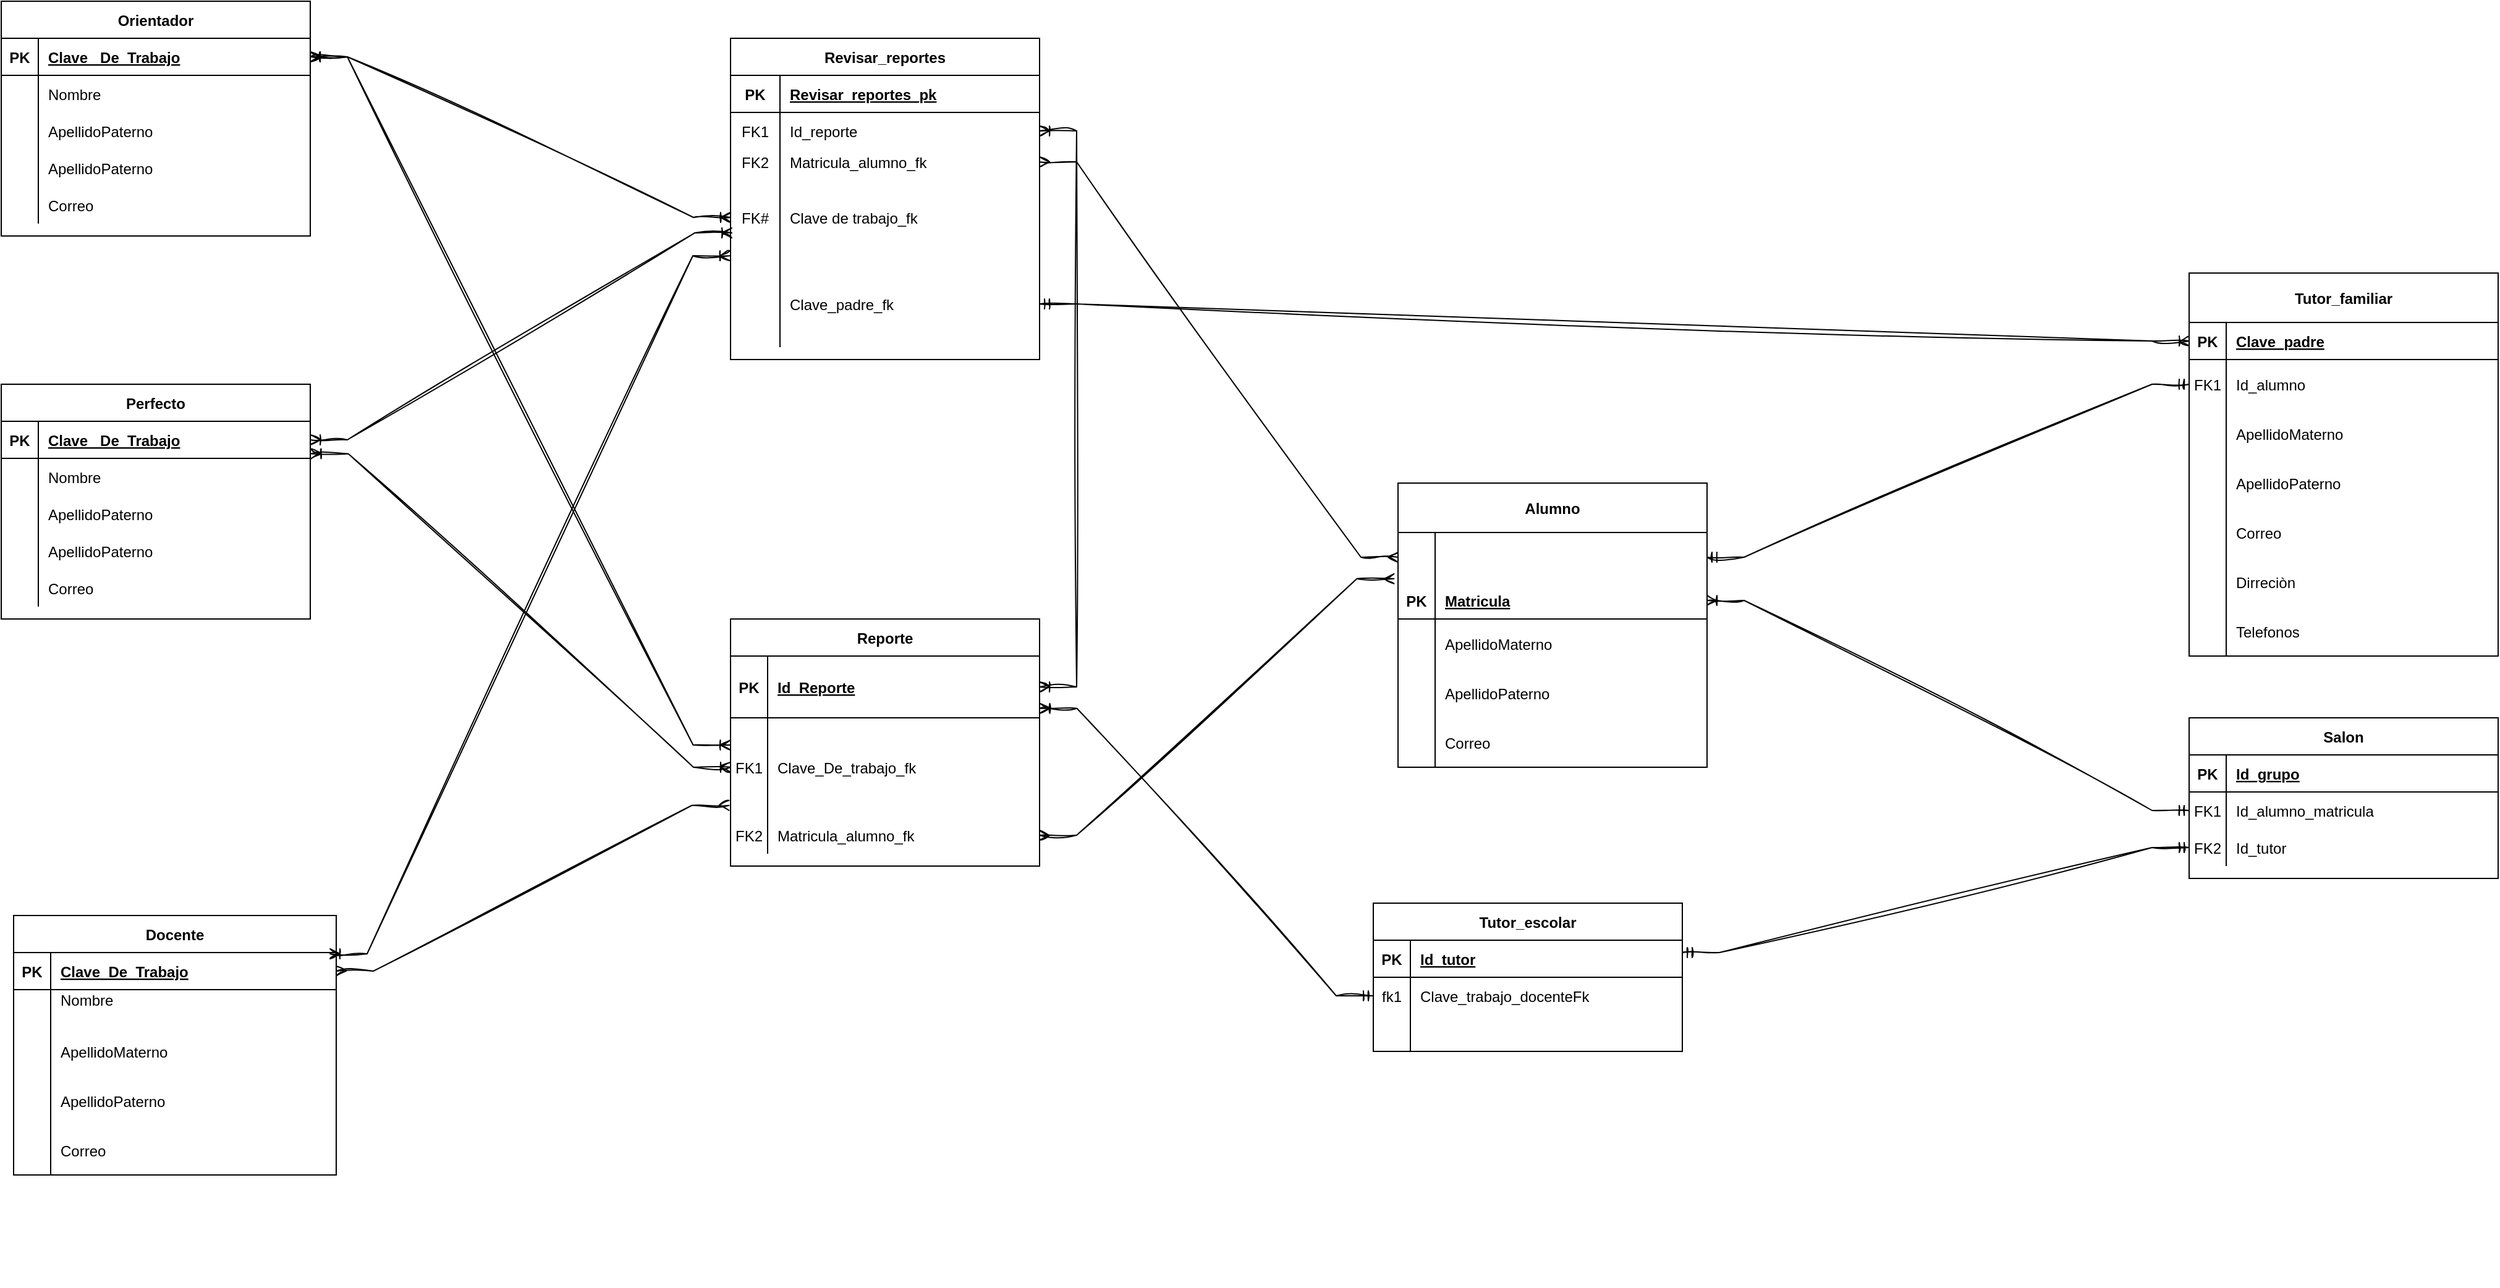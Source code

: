 <mxfile version="21.2.1" type="device">
  <diagram id="R2lEEEUBdFMjLlhIrx00" name="Page-1">
    <mxGraphModel dx="2316" dy="2336" grid="1" gridSize="10" guides="1" tooltips="1" connect="1" arrows="1" fold="1" page="1" pageScale="1" pageWidth="850" pageHeight="1100" math="0" shadow="0" extFonts="Permanent Marker^https://fonts.googleapis.com/css?family=Permanent+Marker">
      <root>
        <mxCell id="0" />
        <mxCell id="1" parent="0" />
        <mxCell id="C-vyLk0tnHw3VtMMgP7b-2" value="Salon" style="shape=table;startSize=30;container=1;collapsible=1;childLayout=tableLayout;fixedRows=1;rowLines=0;fontStyle=1;align=center;resizeLast=1;" parent="1" vertex="1">
          <mxGeometry x="1800" y="380" width="250" height="130" as="geometry">
            <mxRectangle x="120" y="260" width="80" height="30" as="alternateBounds" />
          </mxGeometry>
        </mxCell>
        <mxCell id="C-vyLk0tnHw3VtMMgP7b-3" value="" style="shape=partialRectangle;collapsible=0;dropTarget=0;pointerEvents=0;fillColor=none;points=[[0,0.5],[1,0.5]];portConstraint=eastwest;top=0;left=0;right=0;bottom=1;" parent="C-vyLk0tnHw3VtMMgP7b-2" vertex="1">
          <mxGeometry y="30" width="250" height="30" as="geometry" />
        </mxCell>
        <mxCell id="C-vyLk0tnHw3VtMMgP7b-4" value="PK" style="shape=partialRectangle;overflow=hidden;connectable=0;fillColor=none;top=0;left=0;bottom=0;right=0;fontStyle=1;" parent="C-vyLk0tnHw3VtMMgP7b-3" vertex="1">
          <mxGeometry width="30" height="30" as="geometry">
            <mxRectangle width="30" height="30" as="alternateBounds" />
          </mxGeometry>
        </mxCell>
        <mxCell id="C-vyLk0tnHw3VtMMgP7b-5" value="Id_grupo" style="shape=partialRectangle;overflow=hidden;connectable=0;fillColor=none;top=0;left=0;bottom=0;right=0;align=left;spacingLeft=6;fontStyle=5;" parent="C-vyLk0tnHw3VtMMgP7b-3" vertex="1">
          <mxGeometry x="30" width="220" height="30" as="geometry">
            <mxRectangle width="220" height="30" as="alternateBounds" />
          </mxGeometry>
        </mxCell>
        <mxCell id="C-vyLk0tnHw3VtMMgP7b-6" value="" style="shape=partialRectangle;collapsible=0;dropTarget=0;pointerEvents=0;fillColor=none;points=[[0,0.5],[1,0.5]];portConstraint=eastwest;top=0;left=0;right=0;bottom=0;" parent="C-vyLk0tnHw3VtMMgP7b-2" vertex="1">
          <mxGeometry y="60" width="250" height="30" as="geometry" />
        </mxCell>
        <mxCell id="C-vyLk0tnHw3VtMMgP7b-7" value="FK1" style="shape=partialRectangle;overflow=hidden;connectable=0;fillColor=none;top=0;left=0;bottom=0;right=0;" parent="C-vyLk0tnHw3VtMMgP7b-6" vertex="1">
          <mxGeometry width="30" height="30" as="geometry">
            <mxRectangle width="30" height="30" as="alternateBounds" />
          </mxGeometry>
        </mxCell>
        <mxCell id="C-vyLk0tnHw3VtMMgP7b-8" value="Id_alumno_matricula" style="shape=partialRectangle;overflow=hidden;connectable=0;fillColor=none;top=0;left=0;bottom=0;right=0;align=left;spacingLeft=6;" parent="C-vyLk0tnHw3VtMMgP7b-6" vertex="1">
          <mxGeometry x="30" width="220" height="30" as="geometry">
            <mxRectangle width="220" height="30" as="alternateBounds" />
          </mxGeometry>
        </mxCell>
        <mxCell id="C-vyLk0tnHw3VtMMgP7b-9" value="" style="shape=partialRectangle;collapsible=0;dropTarget=0;pointerEvents=0;fillColor=none;points=[[0,0.5],[1,0.5]];portConstraint=eastwest;top=0;left=0;right=0;bottom=0;" parent="C-vyLk0tnHw3VtMMgP7b-2" vertex="1">
          <mxGeometry y="90" width="250" height="30" as="geometry" />
        </mxCell>
        <mxCell id="C-vyLk0tnHw3VtMMgP7b-10" value="FK2" style="shape=partialRectangle;overflow=hidden;connectable=0;fillColor=none;top=0;left=0;bottom=0;right=0;" parent="C-vyLk0tnHw3VtMMgP7b-9" vertex="1">
          <mxGeometry width="30" height="30" as="geometry">
            <mxRectangle width="30" height="30" as="alternateBounds" />
          </mxGeometry>
        </mxCell>
        <mxCell id="C-vyLk0tnHw3VtMMgP7b-11" value="Id_tutor" style="shape=partialRectangle;overflow=hidden;connectable=0;fillColor=none;top=0;left=0;bottom=0;right=0;align=left;spacingLeft=6;" parent="C-vyLk0tnHw3VtMMgP7b-9" vertex="1">
          <mxGeometry x="30" width="220" height="30" as="geometry">
            <mxRectangle width="220" height="30" as="alternateBounds" />
          </mxGeometry>
        </mxCell>
        <mxCell id="C-vyLk0tnHw3VtMMgP7b-13" value="Alumno" style="shape=table;startSize=40;container=1;collapsible=1;childLayout=tableLayout;fixedRows=1;rowLines=0;fontStyle=1;align=center;resizeLast=1;" parent="1" vertex="1">
          <mxGeometry x="1160" y="190" width="250" height="230" as="geometry">
            <mxRectangle x="470" y="310" width="80" height="40" as="alternateBounds" />
          </mxGeometry>
        </mxCell>
        <mxCell id="C-vyLk0tnHw3VtMMgP7b-17" value="" style="shape=partialRectangle;collapsible=0;dropTarget=0;pointerEvents=0;fillColor=none;points=[[0,0.5],[1,0.5]];portConstraint=eastwest;top=0;left=0;right=0;bottom=0;" parent="C-vyLk0tnHw3VtMMgP7b-13" vertex="1">
          <mxGeometry y="40" width="250" height="40" as="geometry" />
        </mxCell>
        <mxCell id="C-vyLk0tnHw3VtMMgP7b-18" value="" style="shape=partialRectangle;overflow=hidden;connectable=0;fillColor=none;top=0;left=0;bottom=0;right=0;" parent="C-vyLk0tnHw3VtMMgP7b-17" vertex="1">
          <mxGeometry width="30" height="40" as="geometry">
            <mxRectangle width="30" height="40" as="alternateBounds" />
          </mxGeometry>
        </mxCell>
        <mxCell id="C-vyLk0tnHw3VtMMgP7b-19" value="" style="shape=partialRectangle;overflow=hidden;connectable=0;fillColor=none;top=0;left=0;bottom=0;right=0;align=left;spacingLeft=6;" parent="C-vyLk0tnHw3VtMMgP7b-17" vertex="1">
          <mxGeometry x="30" width="220" height="40" as="geometry">
            <mxRectangle width="220" height="40" as="alternateBounds" />
          </mxGeometry>
        </mxCell>
        <mxCell id="C-vyLk0tnHw3VtMMgP7b-14" value="" style="shape=partialRectangle;collapsible=0;dropTarget=0;pointerEvents=0;fillColor=none;points=[[0,0.5],[1,0.5]];portConstraint=eastwest;top=0;left=0;right=0;bottom=1;" parent="C-vyLk0tnHw3VtMMgP7b-13" vertex="1">
          <mxGeometry y="80" width="250" height="30" as="geometry" />
        </mxCell>
        <mxCell id="C-vyLk0tnHw3VtMMgP7b-15" value="PK" style="shape=partialRectangle;overflow=hidden;connectable=0;fillColor=none;top=0;left=0;bottom=0;right=0;fontStyle=1;" parent="C-vyLk0tnHw3VtMMgP7b-14" vertex="1">
          <mxGeometry width="30" height="30" as="geometry">
            <mxRectangle width="30" height="30" as="alternateBounds" />
          </mxGeometry>
        </mxCell>
        <mxCell id="C-vyLk0tnHw3VtMMgP7b-16" value="Matricula" style="shape=partialRectangle;overflow=hidden;connectable=0;fillColor=none;top=0;left=0;bottom=0;right=0;align=left;spacingLeft=6;fontStyle=5;" parent="C-vyLk0tnHw3VtMMgP7b-14" vertex="1">
          <mxGeometry x="30" width="220" height="30" as="geometry">
            <mxRectangle width="220" height="30" as="alternateBounds" />
          </mxGeometry>
        </mxCell>
        <mxCell id="C-vyLk0tnHw3VtMMgP7b-20" value="" style="shape=partialRectangle;collapsible=0;dropTarget=0;pointerEvents=0;fillColor=none;points=[[0,0.5],[1,0.5]];portConstraint=eastwest;top=0;left=0;right=0;bottom=0;" parent="C-vyLk0tnHw3VtMMgP7b-13" vertex="1">
          <mxGeometry y="110" width="250" height="40" as="geometry" />
        </mxCell>
        <mxCell id="C-vyLk0tnHw3VtMMgP7b-21" value="" style="shape=partialRectangle;overflow=hidden;connectable=0;fillColor=none;top=0;left=0;bottom=0;right=0;" parent="C-vyLk0tnHw3VtMMgP7b-20" vertex="1">
          <mxGeometry width="30" height="40" as="geometry">
            <mxRectangle width="30" height="40" as="alternateBounds" />
          </mxGeometry>
        </mxCell>
        <mxCell id="C-vyLk0tnHw3VtMMgP7b-22" value="ApellidoMaterno" style="shape=partialRectangle;overflow=hidden;connectable=0;fillColor=none;top=0;left=0;bottom=0;right=0;align=left;spacingLeft=6;" parent="C-vyLk0tnHw3VtMMgP7b-20" vertex="1">
          <mxGeometry x="30" width="220" height="40" as="geometry">
            <mxRectangle width="220" height="40" as="alternateBounds" />
          </mxGeometry>
        </mxCell>
        <mxCell id="L-oAQe7xyqG8Bv6lM7Hc-53" style="shape=partialRectangle;collapsible=0;dropTarget=0;pointerEvents=0;fillColor=none;points=[[0,0.5],[1,0.5]];portConstraint=eastwest;top=0;left=0;right=0;bottom=0;" parent="C-vyLk0tnHw3VtMMgP7b-13" vertex="1">
          <mxGeometry y="150" width="250" height="40" as="geometry" />
        </mxCell>
        <mxCell id="L-oAQe7xyqG8Bv6lM7Hc-54" style="shape=partialRectangle;overflow=hidden;connectable=0;fillColor=none;top=0;left=0;bottom=0;right=0;" parent="L-oAQe7xyqG8Bv6lM7Hc-53" vertex="1">
          <mxGeometry width="30" height="40" as="geometry">
            <mxRectangle width="30" height="40" as="alternateBounds" />
          </mxGeometry>
        </mxCell>
        <mxCell id="L-oAQe7xyqG8Bv6lM7Hc-55" value="ApellidoPaterno" style="shape=partialRectangle;overflow=hidden;connectable=0;fillColor=none;top=0;left=0;bottom=0;right=0;align=left;spacingLeft=6;" parent="L-oAQe7xyqG8Bv6lM7Hc-53" vertex="1">
          <mxGeometry x="30" width="220" height="40" as="geometry">
            <mxRectangle width="220" height="40" as="alternateBounds" />
          </mxGeometry>
        </mxCell>
        <mxCell id="L-oAQe7xyqG8Bv6lM7Hc-56" style="shape=partialRectangle;collapsible=0;dropTarget=0;pointerEvents=0;fillColor=none;points=[[0,0.5],[1,0.5]];portConstraint=eastwest;top=0;left=0;right=0;bottom=0;" parent="C-vyLk0tnHw3VtMMgP7b-13" vertex="1">
          <mxGeometry y="190" width="250" height="40" as="geometry" />
        </mxCell>
        <mxCell id="L-oAQe7xyqG8Bv6lM7Hc-57" style="shape=partialRectangle;overflow=hidden;connectable=0;fillColor=none;top=0;left=0;bottom=0;right=0;" parent="L-oAQe7xyqG8Bv6lM7Hc-56" vertex="1">
          <mxGeometry width="30" height="40" as="geometry">
            <mxRectangle width="30" height="40" as="alternateBounds" />
          </mxGeometry>
        </mxCell>
        <mxCell id="L-oAQe7xyqG8Bv6lM7Hc-58" value="Correo" style="shape=partialRectangle;overflow=hidden;connectable=0;fillColor=none;top=0;left=0;bottom=0;right=0;align=left;spacingLeft=6;" parent="L-oAQe7xyqG8Bv6lM7Hc-56" vertex="1">
          <mxGeometry x="30" width="220" height="40" as="geometry">
            <mxRectangle width="220" height="40" as="alternateBounds" />
          </mxGeometry>
        </mxCell>
        <mxCell id="C-vyLk0tnHw3VtMMgP7b-23" value="Orientador" style="shape=table;startSize=30;container=1;collapsible=1;childLayout=tableLayout;fixedRows=1;rowLines=0;fontStyle=1;align=center;resizeLast=1;" parent="1" vertex="1">
          <mxGeometry x="30" y="-200" width="250" height="190" as="geometry" />
        </mxCell>
        <mxCell id="C-vyLk0tnHw3VtMMgP7b-24" value="" style="shape=partialRectangle;collapsible=0;dropTarget=0;pointerEvents=0;fillColor=none;points=[[0,0.5],[1,0.5]];portConstraint=eastwest;top=0;left=0;right=0;bottom=1;" parent="C-vyLk0tnHw3VtMMgP7b-23" vertex="1">
          <mxGeometry y="30" width="250" height="30" as="geometry" />
        </mxCell>
        <mxCell id="C-vyLk0tnHw3VtMMgP7b-25" value="PK" style="shape=partialRectangle;overflow=hidden;connectable=0;fillColor=none;top=0;left=0;bottom=0;right=0;fontStyle=1;" parent="C-vyLk0tnHw3VtMMgP7b-24" vertex="1">
          <mxGeometry width="30" height="30" as="geometry">
            <mxRectangle width="30" height="30" as="alternateBounds" />
          </mxGeometry>
        </mxCell>
        <mxCell id="C-vyLk0tnHw3VtMMgP7b-26" value="Clave _De_Trabajo" style="shape=partialRectangle;overflow=hidden;connectable=0;fillColor=none;top=0;left=0;bottom=0;right=0;align=left;spacingLeft=6;fontStyle=5;" parent="C-vyLk0tnHw3VtMMgP7b-24" vertex="1">
          <mxGeometry x="30" width="220" height="30" as="geometry">
            <mxRectangle width="220" height="30" as="alternateBounds" />
          </mxGeometry>
        </mxCell>
        <mxCell id="C-vyLk0tnHw3VtMMgP7b-27" value="" style="shape=partialRectangle;collapsible=0;dropTarget=0;pointerEvents=0;fillColor=none;points=[[0,0.5],[1,0.5]];portConstraint=eastwest;top=0;left=0;right=0;bottom=0;" parent="C-vyLk0tnHw3VtMMgP7b-23" vertex="1">
          <mxGeometry y="60" width="250" height="30" as="geometry" />
        </mxCell>
        <mxCell id="C-vyLk0tnHw3VtMMgP7b-28" value="" style="shape=partialRectangle;overflow=hidden;connectable=0;fillColor=none;top=0;left=0;bottom=0;right=0;" parent="C-vyLk0tnHw3VtMMgP7b-27" vertex="1">
          <mxGeometry width="30" height="30" as="geometry">
            <mxRectangle width="30" height="30" as="alternateBounds" />
          </mxGeometry>
        </mxCell>
        <mxCell id="C-vyLk0tnHw3VtMMgP7b-29" value="Nombre" style="shape=partialRectangle;overflow=hidden;connectable=0;fillColor=none;top=0;left=0;bottom=0;right=0;align=left;spacingLeft=6;" parent="C-vyLk0tnHw3VtMMgP7b-27" vertex="1">
          <mxGeometry x="30" width="220" height="30" as="geometry">
            <mxRectangle width="220" height="30" as="alternateBounds" />
          </mxGeometry>
        </mxCell>
        <mxCell id="L-oAQe7xyqG8Bv6lM7Hc-62" style="shape=partialRectangle;collapsible=0;dropTarget=0;pointerEvents=0;fillColor=none;points=[[0,0.5],[1,0.5]];portConstraint=eastwest;top=0;left=0;right=0;bottom=0;" parent="C-vyLk0tnHw3VtMMgP7b-23" vertex="1">
          <mxGeometry y="90" width="250" height="30" as="geometry" />
        </mxCell>
        <mxCell id="L-oAQe7xyqG8Bv6lM7Hc-63" style="shape=partialRectangle;overflow=hidden;connectable=0;fillColor=none;top=0;left=0;bottom=0;right=0;" parent="L-oAQe7xyqG8Bv6lM7Hc-62" vertex="1">
          <mxGeometry width="30" height="30" as="geometry">
            <mxRectangle width="30" height="30" as="alternateBounds" />
          </mxGeometry>
        </mxCell>
        <mxCell id="L-oAQe7xyqG8Bv6lM7Hc-64" value="ApellidoPaterno" style="shape=partialRectangle;overflow=hidden;connectable=0;fillColor=none;top=0;left=0;bottom=0;right=0;align=left;spacingLeft=6;" parent="L-oAQe7xyqG8Bv6lM7Hc-62" vertex="1">
          <mxGeometry x="30" width="220" height="30" as="geometry">
            <mxRectangle width="220" height="30" as="alternateBounds" />
          </mxGeometry>
        </mxCell>
        <mxCell id="L-oAQe7xyqG8Bv6lM7Hc-59" style="shape=partialRectangle;collapsible=0;dropTarget=0;pointerEvents=0;fillColor=none;points=[[0,0.5],[1,0.5]];portConstraint=eastwest;top=0;left=0;right=0;bottom=0;" parent="C-vyLk0tnHw3VtMMgP7b-23" vertex="1">
          <mxGeometry y="120" width="250" height="30" as="geometry" />
        </mxCell>
        <mxCell id="L-oAQe7xyqG8Bv6lM7Hc-60" style="shape=partialRectangle;overflow=hidden;connectable=0;fillColor=none;top=0;left=0;bottom=0;right=0;" parent="L-oAQe7xyqG8Bv6lM7Hc-59" vertex="1">
          <mxGeometry width="30" height="30" as="geometry">
            <mxRectangle width="30" height="30" as="alternateBounds" />
          </mxGeometry>
        </mxCell>
        <mxCell id="L-oAQe7xyqG8Bv6lM7Hc-61" value="ApellidoPaterno" style="shape=partialRectangle;overflow=hidden;connectable=0;fillColor=none;top=0;left=0;bottom=0;right=0;align=left;spacingLeft=6;" parent="L-oAQe7xyqG8Bv6lM7Hc-59" vertex="1">
          <mxGeometry x="30" width="220" height="30" as="geometry">
            <mxRectangle width="220" height="30" as="alternateBounds" />
          </mxGeometry>
        </mxCell>
        <mxCell id="L-oAQe7xyqG8Bv6lM7Hc-65" style="shape=partialRectangle;collapsible=0;dropTarget=0;pointerEvents=0;fillColor=none;points=[[0,0.5],[1,0.5]];portConstraint=eastwest;top=0;left=0;right=0;bottom=0;" parent="C-vyLk0tnHw3VtMMgP7b-23" vertex="1">
          <mxGeometry y="150" width="250" height="30" as="geometry" />
        </mxCell>
        <mxCell id="L-oAQe7xyqG8Bv6lM7Hc-66" style="shape=partialRectangle;overflow=hidden;connectable=0;fillColor=none;top=0;left=0;bottom=0;right=0;" parent="L-oAQe7xyqG8Bv6lM7Hc-65" vertex="1">
          <mxGeometry width="30" height="30" as="geometry">
            <mxRectangle width="30" height="30" as="alternateBounds" />
          </mxGeometry>
        </mxCell>
        <mxCell id="L-oAQe7xyqG8Bv6lM7Hc-67" value="Correo" style="shape=partialRectangle;overflow=hidden;connectable=0;fillColor=none;top=0;left=0;bottom=0;right=0;align=left;spacingLeft=6;" parent="L-oAQe7xyqG8Bv6lM7Hc-65" vertex="1">
          <mxGeometry x="30" width="220" height="30" as="geometry">
            <mxRectangle width="220" height="30" as="alternateBounds" />
          </mxGeometry>
        </mxCell>
        <mxCell id="L-oAQe7xyqG8Bv6lM7Hc-32" value="" style="shape=partialRectangle;collapsible=0;dropTarget=0;pointerEvents=0;fillColor=none;points=[[0,0.5],[1,0.5]];portConstraint=eastwest;top=0;left=0;right=0;bottom=0;" parent="1" vertex="1">
          <mxGeometry x="90" y="790" width="250" height="50" as="geometry" />
        </mxCell>
        <mxCell id="L-oAQe7xyqG8Bv6lM7Hc-33" value="" style="shape=partialRectangle;overflow=hidden;connectable=0;fillColor=none;top=0;left=0;bottom=0;right=0;" parent="L-oAQe7xyqG8Bv6lM7Hc-32" vertex="1">
          <mxGeometry width="30" height="50" as="geometry">
            <mxRectangle width="30" height="50" as="alternateBounds" />
          </mxGeometry>
        </mxCell>
        <mxCell id="L-oAQe7xyqG8Bv6lM7Hc-10" value="Docente" style="shape=table;startSize=30;container=1;collapsible=1;childLayout=tableLayout;fixedRows=1;rowLines=0;fontStyle=1;align=center;resizeLast=1;" parent="1" vertex="1">
          <mxGeometry x="40" y="540" width="261" height="210" as="geometry" />
        </mxCell>
        <mxCell id="L-oAQe7xyqG8Bv6lM7Hc-11" value="" style="shape=partialRectangle;collapsible=0;dropTarget=0;pointerEvents=0;fillColor=none;points=[[0,0.5],[1,0.5]];portConstraint=eastwest;top=0;left=0;right=0;bottom=1;" parent="L-oAQe7xyqG8Bv6lM7Hc-10" vertex="1">
          <mxGeometry y="30" width="261" height="30" as="geometry" />
        </mxCell>
        <mxCell id="L-oAQe7xyqG8Bv6lM7Hc-12" value="PK" style="shape=partialRectangle;overflow=hidden;connectable=0;fillColor=none;top=0;left=0;bottom=0;right=0;fontStyle=1;" parent="L-oAQe7xyqG8Bv6lM7Hc-11" vertex="1">
          <mxGeometry width="30" height="30" as="geometry">
            <mxRectangle width="30" height="30" as="alternateBounds" />
          </mxGeometry>
        </mxCell>
        <mxCell id="L-oAQe7xyqG8Bv6lM7Hc-13" value="Clave_De_Trabajo" style="shape=partialRectangle;overflow=hidden;connectable=0;fillColor=none;top=0;left=0;bottom=0;right=0;align=left;spacingLeft=6;fontStyle=5;" parent="L-oAQe7xyqG8Bv6lM7Hc-11" vertex="1">
          <mxGeometry x="30" width="231" height="30" as="geometry">
            <mxRectangle width="231" height="30" as="alternateBounds" />
          </mxGeometry>
        </mxCell>
        <mxCell id="L-oAQe7xyqG8Bv6lM7Hc-17" value="" style="shape=partialRectangle;collapsible=0;dropTarget=0;pointerEvents=0;fillColor=none;points=[[0,0.5],[1,0.5]];portConstraint=eastwest;top=0;left=0;right=0;bottom=0;" parent="L-oAQe7xyqG8Bv6lM7Hc-10" vertex="1">
          <mxGeometry y="60" width="261" height="30" as="geometry" />
        </mxCell>
        <mxCell id="L-oAQe7xyqG8Bv6lM7Hc-18" value="" style="shape=partialRectangle;overflow=hidden;connectable=0;fillColor=none;top=0;left=0;bottom=0;right=0;" parent="L-oAQe7xyqG8Bv6lM7Hc-17" vertex="1">
          <mxGeometry width="30" height="30" as="geometry">
            <mxRectangle width="30" height="30" as="alternateBounds" />
          </mxGeometry>
        </mxCell>
        <mxCell id="L-oAQe7xyqG8Bv6lM7Hc-19" value="Nombre&#xa;&#xa;" style="shape=partialRectangle;overflow=hidden;connectable=0;fillColor=none;top=0;left=0;bottom=0;right=0;align=left;spacingLeft=6;" parent="L-oAQe7xyqG8Bv6lM7Hc-17" vertex="1">
          <mxGeometry x="30" width="231" height="30" as="geometry">
            <mxRectangle width="231" height="30" as="alternateBounds" />
          </mxGeometry>
        </mxCell>
        <mxCell id="L-oAQe7xyqG8Bv6lM7Hc-44" style="shape=partialRectangle;collapsible=0;dropTarget=0;pointerEvents=0;fillColor=none;points=[[0,0.5],[1,0.5]];portConstraint=eastwest;top=0;left=0;right=0;bottom=0;" parent="L-oAQe7xyqG8Bv6lM7Hc-10" vertex="1">
          <mxGeometry y="90" width="261" height="40" as="geometry" />
        </mxCell>
        <mxCell id="L-oAQe7xyqG8Bv6lM7Hc-45" style="shape=partialRectangle;overflow=hidden;connectable=0;fillColor=none;top=0;left=0;bottom=0;right=0;" parent="L-oAQe7xyqG8Bv6lM7Hc-44" vertex="1">
          <mxGeometry width="30" height="40" as="geometry">
            <mxRectangle width="30" height="40" as="alternateBounds" />
          </mxGeometry>
        </mxCell>
        <mxCell id="L-oAQe7xyqG8Bv6lM7Hc-46" value="ApellidoMaterno" style="shape=partialRectangle;overflow=hidden;connectable=0;fillColor=none;top=0;left=0;bottom=0;right=0;align=left;spacingLeft=6;" parent="L-oAQe7xyqG8Bv6lM7Hc-44" vertex="1">
          <mxGeometry x="30" width="231" height="40" as="geometry">
            <mxRectangle width="231" height="40" as="alternateBounds" />
          </mxGeometry>
        </mxCell>
        <mxCell id="L-oAQe7xyqG8Bv6lM7Hc-47" style="shape=partialRectangle;collapsible=0;dropTarget=0;pointerEvents=0;fillColor=none;points=[[0,0.5],[1,0.5]];portConstraint=eastwest;top=0;left=0;right=0;bottom=0;" parent="L-oAQe7xyqG8Bv6lM7Hc-10" vertex="1">
          <mxGeometry y="130" width="261" height="40" as="geometry" />
        </mxCell>
        <mxCell id="L-oAQe7xyqG8Bv6lM7Hc-48" style="shape=partialRectangle;overflow=hidden;connectable=0;fillColor=none;top=0;left=0;bottom=0;right=0;" parent="L-oAQe7xyqG8Bv6lM7Hc-47" vertex="1">
          <mxGeometry width="30" height="40" as="geometry">
            <mxRectangle width="30" height="40" as="alternateBounds" />
          </mxGeometry>
        </mxCell>
        <mxCell id="L-oAQe7xyqG8Bv6lM7Hc-49" value="ApellidoPaterno" style="shape=partialRectangle;overflow=hidden;connectable=0;fillColor=none;top=0;left=0;bottom=0;right=0;align=left;spacingLeft=6;" parent="L-oAQe7xyqG8Bv6lM7Hc-47" vertex="1">
          <mxGeometry x="30" width="231" height="40" as="geometry">
            <mxRectangle width="231" height="40" as="alternateBounds" />
          </mxGeometry>
        </mxCell>
        <mxCell id="L-oAQe7xyqG8Bv6lM7Hc-50" style="shape=partialRectangle;collapsible=0;dropTarget=0;pointerEvents=0;fillColor=none;points=[[0,0.5],[1,0.5]];portConstraint=eastwest;top=0;left=0;right=0;bottom=0;" parent="L-oAQe7xyqG8Bv6lM7Hc-10" vertex="1">
          <mxGeometry y="170" width="261" height="40" as="geometry" />
        </mxCell>
        <mxCell id="L-oAQe7xyqG8Bv6lM7Hc-51" style="shape=partialRectangle;overflow=hidden;connectable=0;fillColor=none;top=0;left=0;bottom=0;right=0;" parent="L-oAQe7xyqG8Bv6lM7Hc-50" vertex="1">
          <mxGeometry width="30" height="40" as="geometry">
            <mxRectangle width="30" height="40" as="alternateBounds" />
          </mxGeometry>
        </mxCell>
        <mxCell id="L-oAQe7xyqG8Bv6lM7Hc-52" value="Correo" style="shape=partialRectangle;overflow=hidden;connectable=0;fillColor=none;top=0;left=0;bottom=0;right=0;align=left;spacingLeft=6;" parent="L-oAQe7xyqG8Bv6lM7Hc-50" vertex="1">
          <mxGeometry x="30" width="231" height="40" as="geometry">
            <mxRectangle width="231" height="40" as="alternateBounds" />
          </mxGeometry>
        </mxCell>
        <mxCell id="L-oAQe7xyqG8Bv6lM7Hc-68" value="Perfecto" style="shape=table;startSize=30;container=1;collapsible=1;childLayout=tableLayout;fixedRows=1;rowLines=0;fontStyle=1;align=center;resizeLast=1;" parent="1" vertex="1">
          <mxGeometry x="30" y="110" width="250" height="190" as="geometry" />
        </mxCell>
        <mxCell id="L-oAQe7xyqG8Bv6lM7Hc-69" value="" style="shape=partialRectangle;collapsible=0;dropTarget=0;pointerEvents=0;fillColor=none;points=[[0,0.5],[1,0.5]];portConstraint=eastwest;top=0;left=0;right=0;bottom=1;" parent="L-oAQe7xyqG8Bv6lM7Hc-68" vertex="1">
          <mxGeometry y="30" width="250" height="30" as="geometry" />
        </mxCell>
        <mxCell id="L-oAQe7xyqG8Bv6lM7Hc-70" value="PK" style="shape=partialRectangle;overflow=hidden;connectable=0;fillColor=none;top=0;left=0;bottom=0;right=0;fontStyle=1;" parent="L-oAQe7xyqG8Bv6lM7Hc-69" vertex="1">
          <mxGeometry width="30" height="30" as="geometry">
            <mxRectangle width="30" height="30" as="alternateBounds" />
          </mxGeometry>
        </mxCell>
        <mxCell id="L-oAQe7xyqG8Bv6lM7Hc-71" value="Clave _De_Trabajo" style="shape=partialRectangle;overflow=hidden;connectable=0;fillColor=none;top=0;left=0;bottom=0;right=0;align=left;spacingLeft=6;fontStyle=5;" parent="L-oAQe7xyqG8Bv6lM7Hc-69" vertex="1">
          <mxGeometry x="30" width="220" height="30" as="geometry">
            <mxRectangle width="220" height="30" as="alternateBounds" />
          </mxGeometry>
        </mxCell>
        <mxCell id="L-oAQe7xyqG8Bv6lM7Hc-72" value="" style="shape=partialRectangle;collapsible=0;dropTarget=0;pointerEvents=0;fillColor=none;points=[[0,0.5],[1,0.5]];portConstraint=eastwest;top=0;left=0;right=0;bottom=0;" parent="L-oAQe7xyqG8Bv6lM7Hc-68" vertex="1">
          <mxGeometry y="60" width="250" height="30" as="geometry" />
        </mxCell>
        <mxCell id="L-oAQe7xyqG8Bv6lM7Hc-73" value="" style="shape=partialRectangle;overflow=hidden;connectable=0;fillColor=none;top=0;left=0;bottom=0;right=0;" parent="L-oAQe7xyqG8Bv6lM7Hc-72" vertex="1">
          <mxGeometry width="30" height="30" as="geometry">
            <mxRectangle width="30" height="30" as="alternateBounds" />
          </mxGeometry>
        </mxCell>
        <mxCell id="L-oAQe7xyqG8Bv6lM7Hc-74" value="Nombre" style="shape=partialRectangle;overflow=hidden;connectable=0;fillColor=none;top=0;left=0;bottom=0;right=0;align=left;spacingLeft=6;" parent="L-oAQe7xyqG8Bv6lM7Hc-72" vertex="1">
          <mxGeometry x="30" width="220" height="30" as="geometry">
            <mxRectangle width="220" height="30" as="alternateBounds" />
          </mxGeometry>
        </mxCell>
        <mxCell id="L-oAQe7xyqG8Bv6lM7Hc-75" style="shape=partialRectangle;collapsible=0;dropTarget=0;pointerEvents=0;fillColor=none;points=[[0,0.5],[1,0.5]];portConstraint=eastwest;top=0;left=0;right=0;bottom=0;" parent="L-oAQe7xyqG8Bv6lM7Hc-68" vertex="1">
          <mxGeometry y="90" width="250" height="30" as="geometry" />
        </mxCell>
        <mxCell id="L-oAQe7xyqG8Bv6lM7Hc-76" style="shape=partialRectangle;overflow=hidden;connectable=0;fillColor=none;top=0;left=0;bottom=0;right=0;" parent="L-oAQe7xyqG8Bv6lM7Hc-75" vertex="1">
          <mxGeometry width="30" height="30" as="geometry">
            <mxRectangle width="30" height="30" as="alternateBounds" />
          </mxGeometry>
        </mxCell>
        <mxCell id="L-oAQe7xyqG8Bv6lM7Hc-77" value="ApellidoPaterno" style="shape=partialRectangle;overflow=hidden;connectable=0;fillColor=none;top=0;left=0;bottom=0;right=0;align=left;spacingLeft=6;" parent="L-oAQe7xyqG8Bv6lM7Hc-75" vertex="1">
          <mxGeometry x="30" width="220" height="30" as="geometry">
            <mxRectangle width="220" height="30" as="alternateBounds" />
          </mxGeometry>
        </mxCell>
        <mxCell id="L-oAQe7xyqG8Bv6lM7Hc-78" style="shape=partialRectangle;collapsible=0;dropTarget=0;pointerEvents=0;fillColor=none;points=[[0,0.5],[1,0.5]];portConstraint=eastwest;top=0;left=0;right=0;bottom=0;" parent="L-oAQe7xyqG8Bv6lM7Hc-68" vertex="1">
          <mxGeometry y="120" width="250" height="30" as="geometry" />
        </mxCell>
        <mxCell id="L-oAQe7xyqG8Bv6lM7Hc-79" style="shape=partialRectangle;overflow=hidden;connectable=0;fillColor=none;top=0;left=0;bottom=0;right=0;" parent="L-oAQe7xyqG8Bv6lM7Hc-78" vertex="1">
          <mxGeometry width="30" height="30" as="geometry">
            <mxRectangle width="30" height="30" as="alternateBounds" />
          </mxGeometry>
        </mxCell>
        <mxCell id="L-oAQe7xyqG8Bv6lM7Hc-80" value="ApellidoPaterno" style="shape=partialRectangle;overflow=hidden;connectable=0;fillColor=none;top=0;left=0;bottom=0;right=0;align=left;spacingLeft=6;" parent="L-oAQe7xyqG8Bv6lM7Hc-78" vertex="1">
          <mxGeometry x="30" width="220" height="30" as="geometry">
            <mxRectangle width="220" height="30" as="alternateBounds" />
          </mxGeometry>
        </mxCell>
        <mxCell id="L-oAQe7xyqG8Bv6lM7Hc-81" style="shape=partialRectangle;collapsible=0;dropTarget=0;pointerEvents=0;fillColor=none;points=[[0,0.5],[1,0.5]];portConstraint=eastwest;top=0;left=0;right=0;bottom=0;" parent="L-oAQe7xyqG8Bv6lM7Hc-68" vertex="1">
          <mxGeometry y="150" width="250" height="30" as="geometry" />
        </mxCell>
        <mxCell id="L-oAQe7xyqG8Bv6lM7Hc-82" style="shape=partialRectangle;overflow=hidden;connectable=0;fillColor=none;top=0;left=0;bottom=0;right=0;" parent="L-oAQe7xyqG8Bv6lM7Hc-81" vertex="1">
          <mxGeometry width="30" height="30" as="geometry">
            <mxRectangle width="30" height="30" as="alternateBounds" />
          </mxGeometry>
        </mxCell>
        <mxCell id="L-oAQe7xyqG8Bv6lM7Hc-83" value="Correo" style="shape=partialRectangle;overflow=hidden;connectable=0;fillColor=none;top=0;left=0;bottom=0;right=0;align=left;spacingLeft=6;" parent="L-oAQe7xyqG8Bv6lM7Hc-81" vertex="1">
          <mxGeometry x="30" width="220" height="30" as="geometry">
            <mxRectangle width="220" height="30" as="alternateBounds" />
          </mxGeometry>
        </mxCell>
        <mxCell id="L-oAQe7xyqG8Bv6lM7Hc-84" value="Tutor_escolar" style="shape=table;startSize=30;container=1;collapsible=1;childLayout=tableLayout;fixedRows=1;rowLines=0;fontStyle=1;align=center;resizeLast=1;" parent="1" vertex="1">
          <mxGeometry x="1140" y="530" width="250" height="120" as="geometry">
            <mxRectangle x="120" y="260" width="80" height="30" as="alternateBounds" />
          </mxGeometry>
        </mxCell>
        <mxCell id="L-oAQe7xyqG8Bv6lM7Hc-85" value="" style="shape=partialRectangle;collapsible=0;dropTarget=0;pointerEvents=0;fillColor=none;points=[[0,0.5],[1,0.5]];portConstraint=eastwest;top=0;left=0;right=0;bottom=1;" parent="L-oAQe7xyqG8Bv6lM7Hc-84" vertex="1">
          <mxGeometry y="30" width="250" height="30" as="geometry" />
        </mxCell>
        <mxCell id="L-oAQe7xyqG8Bv6lM7Hc-86" value="PK" style="shape=partialRectangle;overflow=hidden;connectable=0;fillColor=none;top=0;left=0;bottom=0;right=0;fontStyle=1;" parent="L-oAQe7xyqG8Bv6lM7Hc-85" vertex="1">
          <mxGeometry width="30" height="30" as="geometry">
            <mxRectangle width="30" height="30" as="alternateBounds" />
          </mxGeometry>
        </mxCell>
        <mxCell id="L-oAQe7xyqG8Bv6lM7Hc-87" value="Id_tutor" style="shape=partialRectangle;overflow=hidden;connectable=0;fillColor=none;top=0;left=0;bottom=0;right=0;align=left;spacingLeft=6;fontStyle=5;" parent="L-oAQe7xyqG8Bv6lM7Hc-85" vertex="1">
          <mxGeometry x="30" width="220" height="30" as="geometry">
            <mxRectangle width="220" height="30" as="alternateBounds" />
          </mxGeometry>
        </mxCell>
        <mxCell id="L-oAQe7xyqG8Bv6lM7Hc-88" value="" style="shape=partialRectangle;collapsible=0;dropTarget=0;pointerEvents=0;fillColor=none;points=[[0,0.5],[1,0.5]];portConstraint=eastwest;top=0;left=0;right=0;bottom=0;" parent="L-oAQe7xyqG8Bv6lM7Hc-84" vertex="1">
          <mxGeometry y="60" width="250" height="30" as="geometry" />
        </mxCell>
        <mxCell id="L-oAQe7xyqG8Bv6lM7Hc-89" value="fk1" style="shape=partialRectangle;overflow=hidden;connectable=0;fillColor=none;top=0;left=0;bottom=0;right=0;" parent="L-oAQe7xyqG8Bv6lM7Hc-88" vertex="1">
          <mxGeometry width="30" height="30" as="geometry">
            <mxRectangle width="30" height="30" as="alternateBounds" />
          </mxGeometry>
        </mxCell>
        <mxCell id="L-oAQe7xyqG8Bv6lM7Hc-90" value="Clave_trabajo_docenteFk" style="shape=partialRectangle;overflow=hidden;connectable=0;fillColor=none;top=0;left=0;bottom=0;right=0;align=left;spacingLeft=6;" parent="L-oAQe7xyqG8Bv6lM7Hc-88" vertex="1">
          <mxGeometry x="30" width="220" height="30" as="geometry">
            <mxRectangle width="220" height="30" as="alternateBounds" />
          </mxGeometry>
        </mxCell>
        <mxCell id="L-oAQe7xyqG8Bv6lM7Hc-91" value="" style="shape=partialRectangle;collapsible=0;dropTarget=0;pointerEvents=0;fillColor=none;points=[[0,0.5],[1,0.5]];portConstraint=eastwest;top=0;left=0;right=0;bottom=0;" parent="L-oAQe7xyqG8Bv6lM7Hc-84" vertex="1">
          <mxGeometry y="90" width="250" height="30" as="geometry" />
        </mxCell>
        <mxCell id="L-oAQe7xyqG8Bv6lM7Hc-92" value="" style="shape=partialRectangle;overflow=hidden;connectable=0;fillColor=none;top=0;left=0;bottom=0;right=0;" parent="L-oAQe7xyqG8Bv6lM7Hc-91" vertex="1">
          <mxGeometry width="30" height="30" as="geometry">
            <mxRectangle width="30" height="30" as="alternateBounds" />
          </mxGeometry>
        </mxCell>
        <mxCell id="L-oAQe7xyqG8Bv6lM7Hc-93" value="" style="shape=partialRectangle;overflow=hidden;connectable=0;fillColor=none;top=0;left=0;bottom=0;right=0;align=left;spacingLeft=6;" parent="L-oAQe7xyqG8Bv6lM7Hc-91" vertex="1">
          <mxGeometry x="30" width="220" height="30" as="geometry">
            <mxRectangle width="220" height="30" as="alternateBounds" />
          </mxGeometry>
        </mxCell>
        <mxCell id="L-oAQe7xyqG8Bv6lM7Hc-94" value="Tutor_familiar" style="shape=table;startSize=40;container=1;collapsible=1;childLayout=tableLayout;fixedRows=1;rowLines=0;fontStyle=1;align=center;resizeLast=1;" parent="1" vertex="1">
          <mxGeometry x="1800" y="20" width="250" height="310" as="geometry" />
        </mxCell>
        <mxCell id="L-oAQe7xyqG8Bv6lM7Hc-95" value="" style="shape=partialRectangle;collapsible=0;dropTarget=0;pointerEvents=0;fillColor=none;points=[[0,0.5],[1,0.5]];portConstraint=eastwest;top=0;left=0;right=0;bottom=1;" parent="L-oAQe7xyqG8Bv6lM7Hc-94" vertex="1">
          <mxGeometry y="40" width="250" height="30" as="geometry" />
        </mxCell>
        <mxCell id="L-oAQe7xyqG8Bv6lM7Hc-96" value="PK" style="shape=partialRectangle;overflow=hidden;connectable=0;fillColor=none;top=0;left=0;bottom=0;right=0;fontStyle=1;" parent="L-oAQe7xyqG8Bv6lM7Hc-95" vertex="1">
          <mxGeometry width="30" height="30" as="geometry">
            <mxRectangle width="30" height="30" as="alternateBounds" />
          </mxGeometry>
        </mxCell>
        <mxCell id="L-oAQe7xyqG8Bv6lM7Hc-97" value="Clave_padre" style="shape=partialRectangle;overflow=hidden;connectable=0;fillColor=none;top=0;left=0;bottom=0;right=0;align=left;spacingLeft=6;fontStyle=5;" parent="L-oAQe7xyqG8Bv6lM7Hc-95" vertex="1">
          <mxGeometry x="30" width="220" height="30" as="geometry">
            <mxRectangle width="220" height="30" as="alternateBounds" />
          </mxGeometry>
        </mxCell>
        <mxCell id="L-oAQe7xyqG8Bv6lM7Hc-98" value="" style="shape=partialRectangle;collapsible=0;dropTarget=0;pointerEvents=0;fillColor=none;points=[[0,0.5],[1,0.5]];portConstraint=eastwest;top=0;left=0;right=0;bottom=0;" parent="L-oAQe7xyqG8Bv6lM7Hc-94" vertex="1">
          <mxGeometry y="70" width="250" height="40" as="geometry" />
        </mxCell>
        <mxCell id="L-oAQe7xyqG8Bv6lM7Hc-99" value="FK1" style="shape=partialRectangle;overflow=hidden;connectable=0;fillColor=none;top=0;left=0;bottom=0;right=0;" parent="L-oAQe7xyqG8Bv6lM7Hc-98" vertex="1">
          <mxGeometry width="30" height="40" as="geometry">
            <mxRectangle width="30" height="40" as="alternateBounds" />
          </mxGeometry>
        </mxCell>
        <mxCell id="L-oAQe7xyqG8Bv6lM7Hc-100" value="Id_alumno" style="shape=partialRectangle;overflow=hidden;connectable=0;fillColor=none;top=0;left=0;bottom=0;right=0;align=left;spacingLeft=6;" parent="L-oAQe7xyqG8Bv6lM7Hc-98" vertex="1">
          <mxGeometry x="30" width="220" height="40" as="geometry">
            <mxRectangle width="220" height="40" as="alternateBounds" />
          </mxGeometry>
        </mxCell>
        <mxCell id="L-oAQe7xyqG8Bv6lM7Hc-101" value="" style="shape=partialRectangle;collapsible=0;dropTarget=0;pointerEvents=0;fillColor=none;points=[[0,0.5],[1,0.5]];portConstraint=eastwest;top=0;left=0;right=0;bottom=0;" parent="L-oAQe7xyqG8Bv6lM7Hc-94" vertex="1">
          <mxGeometry y="110" width="250" height="40" as="geometry" />
        </mxCell>
        <mxCell id="L-oAQe7xyqG8Bv6lM7Hc-102" value="" style="shape=partialRectangle;overflow=hidden;connectable=0;fillColor=none;top=0;left=0;bottom=0;right=0;" parent="L-oAQe7xyqG8Bv6lM7Hc-101" vertex="1">
          <mxGeometry width="30" height="40" as="geometry">
            <mxRectangle width="30" height="40" as="alternateBounds" />
          </mxGeometry>
        </mxCell>
        <mxCell id="L-oAQe7xyqG8Bv6lM7Hc-103" value="ApellidoMaterno" style="shape=partialRectangle;overflow=hidden;connectable=0;fillColor=none;top=0;left=0;bottom=0;right=0;align=left;spacingLeft=6;" parent="L-oAQe7xyqG8Bv6lM7Hc-101" vertex="1">
          <mxGeometry x="30" width="220" height="40" as="geometry">
            <mxRectangle width="220" height="40" as="alternateBounds" />
          </mxGeometry>
        </mxCell>
        <mxCell id="L-oAQe7xyqG8Bv6lM7Hc-104" style="shape=partialRectangle;collapsible=0;dropTarget=0;pointerEvents=0;fillColor=none;points=[[0,0.5],[1,0.5]];portConstraint=eastwest;top=0;left=0;right=0;bottom=0;" parent="L-oAQe7xyqG8Bv6lM7Hc-94" vertex="1">
          <mxGeometry y="150" width="250" height="40" as="geometry" />
        </mxCell>
        <mxCell id="L-oAQe7xyqG8Bv6lM7Hc-105" style="shape=partialRectangle;overflow=hidden;connectable=0;fillColor=none;top=0;left=0;bottom=0;right=0;" parent="L-oAQe7xyqG8Bv6lM7Hc-104" vertex="1">
          <mxGeometry width="30" height="40" as="geometry">
            <mxRectangle width="30" height="40" as="alternateBounds" />
          </mxGeometry>
        </mxCell>
        <mxCell id="L-oAQe7xyqG8Bv6lM7Hc-106" value="ApellidoPaterno" style="shape=partialRectangle;overflow=hidden;connectable=0;fillColor=none;top=0;left=0;bottom=0;right=0;align=left;spacingLeft=6;" parent="L-oAQe7xyqG8Bv6lM7Hc-104" vertex="1">
          <mxGeometry x="30" width="220" height="40" as="geometry">
            <mxRectangle width="220" height="40" as="alternateBounds" />
          </mxGeometry>
        </mxCell>
        <mxCell id="L-oAQe7xyqG8Bv6lM7Hc-107" style="shape=partialRectangle;collapsible=0;dropTarget=0;pointerEvents=0;fillColor=none;points=[[0,0.5],[1,0.5]];portConstraint=eastwest;top=0;left=0;right=0;bottom=0;" parent="L-oAQe7xyqG8Bv6lM7Hc-94" vertex="1">
          <mxGeometry y="190" width="250" height="40" as="geometry" />
        </mxCell>
        <mxCell id="L-oAQe7xyqG8Bv6lM7Hc-108" style="shape=partialRectangle;overflow=hidden;connectable=0;fillColor=none;top=0;left=0;bottom=0;right=0;" parent="L-oAQe7xyqG8Bv6lM7Hc-107" vertex="1">
          <mxGeometry width="30" height="40" as="geometry">
            <mxRectangle width="30" height="40" as="alternateBounds" />
          </mxGeometry>
        </mxCell>
        <mxCell id="L-oAQe7xyqG8Bv6lM7Hc-109" value="Correo" style="shape=partialRectangle;overflow=hidden;connectable=0;fillColor=none;top=0;left=0;bottom=0;right=0;align=left;spacingLeft=6;" parent="L-oAQe7xyqG8Bv6lM7Hc-107" vertex="1">
          <mxGeometry x="30" width="220" height="40" as="geometry">
            <mxRectangle width="220" height="40" as="alternateBounds" />
          </mxGeometry>
        </mxCell>
        <mxCell id="L-oAQe7xyqG8Bv6lM7Hc-110" style="shape=partialRectangle;collapsible=0;dropTarget=0;pointerEvents=0;fillColor=none;points=[[0,0.5],[1,0.5]];portConstraint=eastwest;top=0;left=0;right=0;bottom=0;" parent="L-oAQe7xyqG8Bv6lM7Hc-94" vertex="1">
          <mxGeometry y="230" width="250" height="40" as="geometry" />
        </mxCell>
        <mxCell id="L-oAQe7xyqG8Bv6lM7Hc-111" style="shape=partialRectangle;overflow=hidden;connectable=0;fillColor=none;top=0;left=0;bottom=0;right=0;" parent="L-oAQe7xyqG8Bv6lM7Hc-110" vertex="1">
          <mxGeometry width="30" height="40" as="geometry">
            <mxRectangle width="30" height="40" as="alternateBounds" />
          </mxGeometry>
        </mxCell>
        <mxCell id="L-oAQe7xyqG8Bv6lM7Hc-112" value="Dirreciòn " style="shape=partialRectangle;overflow=hidden;connectable=0;fillColor=none;top=0;left=0;bottom=0;right=0;align=left;spacingLeft=6;" parent="L-oAQe7xyqG8Bv6lM7Hc-110" vertex="1">
          <mxGeometry x="30" width="220" height="40" as="geometry">
            <mxRectangle width="220" height="40" as="alternateBounds" />
          </mxGeometry>
        </mxCell>
        <mxCell id="L-oAQe7xyqG8Bv6lM7Hc-113" style="shape=partialRectangle;collapsible=0;dropTarget=0;pointerEvents=0;fillColor=none;points=[[0,0.5],[1,0.5]];portConstraint=eastwest;top=0;left=0;right=0;bottom=0;" parent="L-oAQe7xyqG8Bv6lM7Hc-94" vertex="1">
          <mxGeometry y="270" width="250" height="40" as="geometry" />
        </mxCell>
        <mxCell id="L-oAQe7xyqG8Bv6lM7Hc-114" style="shape=partialRectangle;overflow=hidden;connectable=0;fillColor=none;top=0;left=0;bottom=0;right=0;" parent="L-oAQe7xyqG8Bv6lM7Hc-113" vertex="1">
          <mxGeometry width="30" height="40" as="geometry">
            <mxRectangle width="30" height="40" as="alternateBounds" />
          </mxGeometry>
        </mxCell>
        <mxCell id="L-oAQe7xyqG8Bv6lM7Hc-115" value="Telefonos" style="shape=partialRectangle;overflow=hidden;connectable=0;fillColor=none;top=0;left=0;bottom=0;right=0;align=left;spacingLeft=6;" parent="L-oAQe7xyqG8Bv6lM7Hc-113" vertex="1">
          <mxGeometry x="30" width="220" height="40" as="geometry">
            <mxRectangle width="220" height="40" as="alternateBounds" />
          </mxGeometry>
        </mxCell>
        <mxCell id="OPYl7ZcIdxzPxzqGNUJe-6" value="" style="edgeStyle=entityRelationEdgeStyle;fontSize=12;html=1;endArrow=ERmandOne;startArrow=ERmandOne;rounded=0;sketch=1;hachureGap=4;jiggle=2;curveFitting=1;fontFamily=Architects Daughter;fontSource=https%3A%2F%2Ffonts.googleapis.com%2Fcss%3Ffamily%3DArchitects%2BDaughter;entryX=0;entryY=0.5;entryDx=0;entryDy=0;exitX=1;exitY=0.5;exitDx=0;exitDy=0;" parent="1" source="C-vyLk0tnHw3VtMMgP7b-17" target="L-oAQe7xyqG8Bv6lM7Hc-98" edge="1">
          <mxGeometry width="100" height="100" relative="1" as="geometry">
            <mxPoint x="810" y="710" as="sourcePoint" />
            <mxPoint x="910" y="610" as="targetPoint" />
          </mxGeometry>
        </mxCell>
        <mxCell id="OPYl7ZcIdxzPxzqGNUJe-8" value="" style="edgeStyle=entityRelationEdgeStyle;fontSize=12;html=1;endArrow=ERoneToMany;startArrow=ERmandOne;rounded=0;sketch=1;hachureGap=4;jiggle=2;curveFitting=1;fontFamily=Architects Daughter;fontSource=https%3A%2F%2Ffonts.googleapis.com%2Fcss%3Ffamily%3DArchitects%2BDaughter;exitX=0;exitY=0.5;exitDx=0;exitDy=0;entryX=1;entryY=0.5;entryDx=0;entryDy=0;" parent="1" source="C-vyLk0tnHw3VtMMgP7b-6" target="C-vyLk0tnHw3VtMMgP7b-14" edge="1">
          <mxGeometry width="100" height="100" relative="1" as="geometry">
            <mxPoint x="910" y="660" as="sourcePoint" />
            <mxPoint x="1080" y="450" as="targetPoint" />
          </mxGeometry>
        </mxCell>
        <mxCell id="OPYl7ZcIdxzPxzqGNUJe-24" value="Reporte" style="shape=table;startSize=30;container=1;collapsible=1;childLayout=tableLayout;fixedRows=1;rowLines=0;fontStyle=1;align=center;resizeLast=1;" parent="1" vertex="1">
          <mxGeometry x="620" y="300" width="250" height="200" as="geometry">
            <mxRectangle x="120" y="260" width="80" height="30" as="alternateBounds" />
          </mxGeometry>
        </mxCell>
        <mxCell id="OPYl7ZcIdxzPxzqGNUJe-25" value="" style="shape=partialRectangle;collapsible=0;dropTarget=0;pointerEvents=0;fillColor=none;points=[[0,0.5],[1,0.5]];portConstraint=eastwest;top=0;left=0;right=0;bottom=1;" parent="OPYl7ZcIdxzPxzqGNUJe-24" vertex="1">
          <mxGeometry y="30" width="250" height="50" as="geometry" />
        </mxCell>
        <mxCell id="OPYl7ZcIdxzPxzqGNUJe-26" value="PK" style="shape=partialRectangle;overflow=hidden;connectable=0;fillColor=none;top=0;left=0;bottom=0;right=0;fontStyle=1;" parent="OPYl7ZcIdxzPxzqGNUJe-25" vertex="1">
          <mxGeometry width="30" height="50" as="geometry">
            <mxRectangle width="30" height="50" as="alternateBounds" />
          </mxGeometry>
        </mxCell>
        <mxCell id="OPYl7ZcIdxzPxzqGNUJe-27" value="Id_Reporte" style="shape=partialRectangle;overflow=hidden;connectable=0;fillColor=none;top=0;left=0;bottom=0;right=0;align=left;spacingLeft=6;fontStyle=5;" parent="OPYl7ZcIdxzPxzqGNUJe-25" vertex="1">
          <mxGeometry x="30" width="220" height="50" as="geometry">
            <mxRectangle width="220" height="50" as="alternateBounds" />
          </mxGeometry>
        </mxCell>
        <mxCell id="OPYl7ZcIdxzPxzqGNUJe-28" value="" style="shape=partialRectangle;collapsible=0;dropTarget=0;pointerEvents=0;fillColor=none;points=[[0,0.5],[1,0.5]];portConstraint=eastwest;top=0;left=0;right=0;bottom=0;" parent="OPYl7ZcIdxzPxzqGNUJe-24" vertex="1">
          <mxGeometry y="80" width="250" height="80" as="geometry" />
        </mxCell>
        <mxCell id="OPYl7ZcIdxzPxzqGNUJe-29" value="FK1" style="shape=partialRectangle;overflow=hidden;connectable=0;fillColor=none;top=0;left=0;bottom=0;right=0;" parent="OPYl7ZcIdxzPxzqGNUJe-28" vertex="1">
          <mxGeometry width="30" height="80" as="geometry">
            <mxRectangle width="30" height="80" as="alternateBounds" />
          </mxGeometry>
        </mxCell>
        <mxCell id="OPYl7ZcIdxzPxzqGNUJe-30" value="Clave_De_trabajo_fk" style="shape=partialRectangle;overflow=hidden;connectable=0;fillColor=none;top=0;left=0;bottom=0;right=0;align=left;spacingLeft=6;" parent="OPYl7ZcIdxzPxzqGNUJe-28" vertex="1">
          <mxGeometry x="30" width="220" height="80" as="geometry">
            <mxRectangle width="220" height="80" as="alternateBounds" />
          </mxGeometry>
        </mxCell>
        <mxCell id="OPYl7ZcIdxzPxzqGNUJe-31" value="" style="shape=partialRectangle;collapsible=0;dropTarget=0;pointerEvents=0;fillColor=none;points=[[0,0.5],[1,0.5]];portConstraint=eastwest;top=0;left=0;right=0;bottom=0;" parent="OPYl7ZcIdxzPxzqGNUJe-24" vertex="1">
          <mxGeometry y="160" width="250" height="30" as="geometry" />
        </mxCell>
        <mxCell id="OPYl7ZcIdxzPxzqGNUJe-32" value="FK2" style="shape=partialRectangle;overflow=hidden;connectable=0;fillColor=none;top=0;left=0;bottom=0;right=0;" parent="OPYl7ZcIdxzPxzqGNUJe-31" vertex="1">
          <mxGeometry width="30" height="30" as="geometry">
            <mxRectangle width="30" height="30" as="alternateBounds" />
          </mxGeometry>
        </mxCell>
        <mxCell id="OPYl7ZcIdxzPxzqGNUJe-33" value="Matricula_alumno_fk" style="shape=partialRectangle;overflow=hidden;connectable=0;fillColor=none;top=0;left=0;bottom=0;right=0;align=left;spacingLeft=6;" parent="OPYl7ZcIdxzPxzqGNUJe-31" vertex="1">
          <mxGeometry x="30" width="220" height="30" as="geometry">
            <mxRectangle width="220" height="30" as="alternateBounds" />
          </mxGeometry>
        </mxCell>
        <mxCell id="OPYl7ZcIdxzPxzqGNUJe-36" value="" style="edgeStyle=entityRelationEdgeStyle;fontSize=12;html=1;endArrow=ERmany;startArrow=ERmany;rounded=0;sketch=1;hachureGap=4;jiggle=2;curveFitting=1;fontFamily=Architects Daughter;fontSource=https%3A%2F%2Ffonts.googleapis.com%2Fcss%3Ffamily%3DArchitects%2BDaughter;entryX=-0.005;entryY=0.886;entryDx=0;entryDy=0;exitX=1;exitY=0.5;exitDx=0;exitDy=0;entryPerimeter=0;" parent="1" source="L-oAQe7xyqG8Bv6lM7Hc-11" target="OPYl7ZcIdxzPxzqGNUJe-28" edge="1">
          <mxGeometry width="100" height="100" relative="1" as="geometry">
            <mxPoint x="310" y="460" as="sourcePoint" />
            <mxPoint x="410" y="360" as="targetPoint" />
          </mxGeometry>
        </mxCell>
        <mxCell id="OPYl7ZcIdxzPxzqGNUJe-37" value="" style="edgeStyle=entityRelationEdgeStyle;fontSize=12;html=1;endArrow=ERmany;startArrow=ERmany;rounded=0;sketch=1;hachureGap=4;jiggle=2;curveFitting=1;fontFamily=Architects Daughter;fontSource=https%3A%2F%2Ffonts.googleapis.com%2Fcss%3Ffamily%3DArchitects%2BDaughter;entryX=-0.013;entryY=-0.086;entryDx=0;entryDy=0;exitX=1;exitY=0.5;exitDx=0;exitDy=0;entryPerimeter=0;" parent="1" source="OPYl7ZcIdxzPxzqGNUJe-31" target="C-vyLk0tnHw3VtMMgP7b-14" edge="1">
          <mxGeometry width="100" height="100" relative="1" as="geometry">
            <mxPoint x="680" y="515" as="sourcePoint" />
            <mxPoint x="780" y="350" as="targetPoint" />
          </mxGeometry>
        </mxCell>
        <mxCell id="OPYl7ZcIdxzPxzqGNUJe-38" value="Revisar_reportes" style="shape=table;startSize=30;container=1;collapsible=1;childLayout=tableLayout;fixedRows=1;rowLines=0;fontStyle=1;align=center;resizeLast=1;" parent="1" vertex="1">
          <mxGeometry x="620" y="-170" width="250" height="260" as="geometry">
            <mxRectangle x="120" y="260" width="80" height="30" as="alternateBounds" />
          </mxGeometry>
        </mxCell>
        <mxCell id="OPYl7ZcIdxzPxzqGNUJe-39" value="" style="shape=partialRectangle;collapsible=0;dropTarget=0;pointerEvents=0;fillColor=none;points=[[0,0.5],[1,0.5]];portConstraint=eastwest;top=0;left=0;right=0;bottom=1;" parent="OPYl7ZcIdxzPxzqGNUJe-38" vertex="1">
          <mxGeometry y="30" width="250" height="30" as="geometry" />
        </mxCell>
        <mxCell id="OPYl7ZcIdxzPxzqGNUJe-40" value="PK" style="shape=partialRectangle;overflow=hidden;connectable=0;fillColor=none;top=0;left=0;bottom=0;right=0;fontStyle=1;" parent="OPYl7ZcIdxzPxzqGNUJe-39" vertex="1">
          <mxGeometry width="40" height="30" as="geometry">
            <mxRectangle width="40" height="30" as="alternateBounds" />
          </mxGeometry>
        </mxCell>
        <mxCell id="OPYl7ZcIdxzPxzqGNUJe-41" value="Revisar_reportes_pk" style="shape=partialRectangle;overflow=hidden;connectable=0;fillColor=none;top=0;left=0;bottom=0;right=0;align=left;spacingLeft=6;fontStyle=5;" parent="OPYl7ZcIdxzPxzqGNUJe-39" vertex="1">
          <mxGeometry x="40" width="210" height="30" as="geometry">
            <mxRectangle width="210" height="30" as="alternateBounds" />
          </mxGeometry>
        </mxCell>
        <mxCell id="OPYl7ZcIdxzPxzqGNUJe-42" value="" style="shape=partialRectangle;collapsible=0;dropTarget=0;pointerEvents=0;fillColor=none;points=[[0,0.5],[1,0.5]];portConstraint=eastwest;top=0;left=0;right=0;bottom=0;" parent="OPYl7ZcIdxzPxzqGNUJe-38" vertex="1">
          <mxGeometry y="60" width="250" height="30" as="geometry" />
        </mxCell>
        <mxCell id="OPYl7ZcIdxzPxzqGNUJe-43" value="FK1" style="shape=partialRectangle;overflow=hidden;connectable=0;fillColor=none;top=0;left=0;bottom=0;right=0;" parent="OPYl7ZcIdxzPxzqGNUJe-42" vertex="1">
          <mxGeometry width="40" height="30" as="geometry">
            <mxRectangle width="40" height="30" as="alternateBounds" />
          </mxGeometry>
        </mxCell>
        <mxCell id="OPYl7ZcIdxzPxzqGNUJe-44" value="Id_reporte" style="shape=partialRectangle;overflow=hidden;connectable=0;fillColor=none;top=0;left=0;bottom=0;right=0;align=left;spacingLeft=6;" parent="OPYl7ZcIdxzPxzqGNUJe-42" vertex="1">
          <mxGeometry x="40" width="210" height="30" as="geometry">
            <mxRectangle width="210" height="30" as="alternateBounds" />
          </mxGeometry>
        </mxCell>
        <mxCell id="OPYl7ZcIdxzPxzqGNUJe-45" value="" style="shape=partialRectangle;collapsible=0;dropTarget=0;pointerEvents=0;fillColor=none;points=[[0,0.5],[1,0.5]];portConstraint=eastwest;top=0;left=0;right=0;bottom=0;" parent="OPYl7ZcIdxzPxzqGNUJe-38" vertex="1">
          <mxGeometry y="90" width="250" height="20" as="geometry" />
        </mxCell>
        <mxCell id="OPYl7ZcIdxzPxzqGNUJe-46" value="FK2" style="shape=partialRectangle;overflow=hidden;connectable=0;fillColor=none;top=0;left=0;bottom=0;right=0;" parent="OPYl7ZcIdxzPxzqGNUJe-45" vertex="1">
          <mxGeometry width="40" height="20" as="geometry">
            <mxRectangle width="40" height="20" as="alternateBounds" />
          </mxGeometry>
        </mxCell>
        <mxCell id="OPYl7ZcIdxzPxzqGNUJe-47" value="Matricula_alumno_fk" style="shape=partialRectangle;overflow=hidden;connectable=0;fillColor=none;top=0;left=0;bottom=0;right=0;align=left;spacingLeft=6;" parent="OPYl7ZcIdxzPxzqGNUJe-45" vertex="1">
          <mxGeometry x="40" width="210" height="20" as="geometry">
            <mxRectangle width="210" height="20" as="alternateBounds" />
          </mxGeometry>
        </mxCell>
        <mxCell id="OPYl7ZcIdxzPxzqGNUJe-50" style="shape=partialRectangle;collapsible=0;dropTarget=0;pointerEvents=0;fillColor=none;points=[[0,0.5],[1,0.5]];portConstraint=eastwest;top=0;left=0;right=0;bottom=0;" parent="OPYl7ZcIdxzPxzqGNUJe-38" vertex="1">
          <mxGeometry y="110" width="250" height="70" as="geometry" />
        </mxCell>
        <mxCell id="OPYl7ZcIdxzPxzqGNUJe-51" value="FK#" style="shape=partialRectangle;overflow=hidden;connectable=0;fillColor=none;top=0;left=0;bottom=0;right=0;" parent="OPYl7ZcIdxzPxzqGNUJe-50" vertex="1">
          <mxGeometry width="40" height="70" as="geometry">
            <mxRectangle width="40" height="70" as="alternateBounds" />
          </mxGeometry>
        </mxCell>
        <mxCell id="OPYl7ZcIdxzPxzqGNUJe-52" value="Clave de trabajo_fk" style="shape=partialRectangle;overflow=hidden;connectable=0;fillColor=none;top=0;left=0;bottom=0;right=0;align=left;spacingLeft=6;" parent="OPYl7ZcIdxzPxzqGNUJe-50" vertex="1">
          <mxGeometry x="40" width="210" height="70" as="geometry">
            <mxRectangle width="210" height="70" as="alternateBounds" />
          </mxGeometry>
        </mxCell>
        <mxCell id="OPYl7ZcIdxzPxzqGNUJe-64" style="shape=partialRectangle;collapsible=0;dropTarget=0;pointerEvents=0;fillColor=none;points=[[0,0.5],[1,0.5]];portConstraint=eastwest;top=0;left=0;right=0;bottom=0;" parent="OPYl7ZcIdxzPxzqGNUJe-38" vertex="1">
          <mxGeometry y="180" width="250" height="70" as="geometry" />
        </mxCell>
        <mxCell id="OPYl7ZcIdxzPxzqGNUJe-65" style="shape=partialRectangle;overflow=hidden;connectable=0;fillColor=none;top=0;left=0;bottom=0;right=0;" parent="OPYl7ZcIdxzPxzqGNUJe-64" vertex="1">
          <mxGeometry width="40" height="70" as="geometry">
            <mxRectangle width="40" height="70" as="alternateBounds" />
          </mxGeometry>
        </mxCell>
        <mxCell id="OPYl7ZcIdxzPxzqGNUJe-66" value="Clave_padre_fk" style="shape=partialRectangle;overflow=hidden;connectable=0;fillColor=none;top=0;left=0;bottom=0;right=0;align=left;spacingLeft=6;" parent="OPYl7ZcIdxzPxzqGNUJe-64" vertex="1">
          <mxGeometry x="40" width="210" height="70" as="geometry">
            <mxRectangle width="210" height="70" as="alternateBounds" />
          </mxGeometry>
        </mxCell>
        <mxCell id="OPYl7ZcIdxzPxzqGNUJe-49" value="" style="edgeStyle=entityRelationEdgeStyle;fontSize=12;html=1;endArrow=ERoneToMany;startArrow=ERoneToMany;rounded=0;sketch=1;hachureGap=4;jiggle=2;curveFitting=1;fontFamily=Architects Daughter;fontSource=https%3A%2F%2Ffonts.googleapis.com%2Fcss%3Ffamily%3DArchitects%2BDaughter;exitX=1;exitY=0.5;exitDx=0;exitDy=0;entryX=1;entryY=0.5;entryDx=0;entryDy=0;" parent="1" source="OPYl7ZcIdxzPxzqGNUJe-25" target="OPYl7ZcIdxzPxzqGNUJe-42" edge="1">
          <mxGeometry width="100" height="100" relative="1" as="geometry">
            <mxPoint x="310" y="240" as="sourcePoint" />
            <mxPoint x="410" y="140" as="targetPoint" />
          </mxGeometry>
        </mxCell>
        <mxCell id="OPYl7ZcIdxzPxzqGNUJe-55" value="" style="edgeStyle=entityRelationEdgeStyle;fontSize=12;html=1;endArrow=ERoneToMany;startArrow=ERoneToMany;rounded=0;sketch=1;hachureGap=4;jiggle=2;curveFitting=1;fontFamily=Architects Daughter;fontSource=https%3A%2F%2Ffonts.googleapis.com%2Fcss%3Ffamily%3DArchitects%2BDaughter;exitX=1.003;exitY=0.875;exitDx=0;exitDy=0;exitPerimeter=0;" parent="1" source="L-oAQe7xyqG8Bv6lM7Hc-69" target="OPYl7ZcIdxzPxzqGNUJe-28" edge="1">
          <mxGeometry width="100" height="100" relative="1" as="geometry">
            <mxPoint x="470" y="350" as="sourcePoint" />
            <mxPoint x="570" y="250" as="targetPoint" />
          </mxGeometry>
        </mxCell>
        <mxCell id="OPYl7ZcIdxzPxzqGNUJe-56" value="" style="edgeStyle=entityRelationEdgeStyle;fontSize=12;html=1;endArrow=ERoneToMany;startArrow=ERoneToMany;rounded=0;sketch=1;hachureGap=4;jiggle=2;curveFitting=1;fontFamily=Architects Daughter;fontSource=https%3A%2F%2Ffonts.googleapis.com%2Fcss%3Ffamily%3DArchitects%2BDaughter;exitX=1.003;exitY=0.875;exitDx=0;exitDy=0;exitPerimeter=0;entryX=-0.002;entryY=0.943;entryDx=0;entryDy=0;entryPerimeter=0;" parent="1" target="OPYl7ZcIdxzPxzqGNUJe-50" edge="1">
          <mxGeometry width="100" height="100" relative="1" as="geometry">
            <mxPoint x="296" y="571" as="sourcePoint" />
            <mxPoint x="425" y="700" as="targetPoint" />
          </mxGeometry>
        </mxCell>
        <mxCell id="OPYl7ZcIdxzPxzqGNUJe-57" value="" style="edgeStyle=entityRelationEdgeStyle;fontSize=12;html=1;endArrow=ERoneToMany;startArrow=ERoneToMany;rounded=0;sketch=1;hachureGap=4;jiggle=2;curveFitting=1;fontFamily=Architects Daughter;fontSource=https%3A%2F%2Ffonts.googleapis.com%2Fcss%3Ffamily%3DArchitects%2BDaughter;exitX=1;exitY=0.5;exitDx=0;exitDy=0;entryX=0.004;entryY=0.679;entryDx=0;entryDy=0;entryPerimeter=0;" parent="1" source="L-oAQe7xyqG8Bv6lM7Hc-69" target="OPYl7ZcIdxzPxzqGNUJe-50" edge="1">
          <mxGeometry width="100" height="100" relative="1" as="geometry">
            <mxPoint x="306" y="581" as="sourcePoint" />
            <mxPoint x="410" y="120" as="targetPoint" />
          </mxGeometry>
        </mxCell>
        <mxCell id="OPYl7ZcIdxzPxzqGNUJe-59" value="" style="edgeStyle=entityRelationEdgeStyle;fontSize=12;html=1;endArrow=ERmandOne;startArrow=ERmandOne;rounded=0;sketch=1;hachureGap=4;jiggle=2;curveFitting=1;fontFamily=Architects Daughter;fontSource=https%3A%2F%2Ffonts.googleapis.com%2Fcss%3Ffamily%3DArchitects%2BDaughter;entryX=0;entryY=0.5;entryDx=0;entryDy=0;" parent="1" target="C-vyLk0tnHw3VtMMgP7b-9" edge="1">
          <mxGeometry width="100" height="100" relative="1" as="geometry">
            <mxPoint x="1390" y="570" as="sourcePoint" />
            <mxPoint x="1820" y="480" as="targetPoint" />
          </mxGeometry>
        </mxCell>
        <mxCell id="OPYl7ZcIdxzPxzqGNUJe-60" value="" style="edgeStyle=entityRelationEdgeStyle;fontSize=12;html=1;endArrow=ERoneToMany;startArrow=ERmandOne;rounded=0;sketch=1;hachureGap=4;jiggle=2;curveFitting=1;fontFamily=Architects Daughter;fontSource=https%3A%2F%2Ffonts.googleapis.com%2Fcss%3Ffamily%3DArchitects%2BDaughter;exitX=0;exitY=0.5;exitDx=0;exitDy=0;entryX=1.001;entryY=0.847;entryDx=0;entryDy=0;entryPerimeter=0;" parent="1" source="L-oAQe7xyqG8Bv6lM7Hc-88" target="OPYl7ZcIdxzPxzqGNUJe-25" edge="1">
          <mxGeometry width="100" height="100" relative="1" as="geometry">
            <mxPoint x="1570" y="590" as="sourcePoint" />
            <mxPoint x="1110" y="360" as="targetPoint" />
          </mxGeometry>
        </mxCell>
        <mxCell id="OPYl7ZcIdxzPxzqGNUJe-61" value="" style="edgeStyle=entityRelationEdgeStyle;fontSize=12;html=1;endArrow=ERoneToMany;startArrow=ERoneToMany;rounded=0;sketch=1;hachureGap=4;jiggle=2;curveFitting=1;fontFamily=Architects Daughter;fontSource=https%3A%2F%2Ffonts.googleapis.com%2Fcss%3Ffamily%3DArchitects%2BDaughter;exitX=1;exitY=0.5;exitDx=0;exitDy=0;entryX=0;entryY=0.5;entryDx=0;entryDy=0;" parent="1" source="C-vyLk0tnHw3VtMMgP7b-24" target="OPYl7ZcIdxzPxzqGNUJe-50" edge="1">
          <mxGeometry width="100" height="100" relative="1" as="geometry">
            <mxPoint x="290" y="165" as="sourcePoint" />
            <mxPoint x="630" y="45" as="targetPoint" />
          </mxGeometry>
        </mxCell>
        <mxCell id="OPYl7ZcIdxzPxzqGNUJe-62" value="" style="edgeStyle=entityRelationEdgeStyle;fontSize=12;html=1;endArrow=ERoneToMany;startArrow=ERoneToMany;rounded=0;sketch=1;hachureGap=4;jiggle=2;curveFitting=1;fontFamily=Architects Daughter;fontSource=https%3A%2F%2Ffonts.googleapis.com%2Fcss%3Ffamily%3DArchitects%2BDaughter;exitX=1;exitY=0.5;exitDx=0;exitDy=0;entryX=-0.001;entryY=0.275;entryDx=0;entryDy=0;entryPerimeter=0;" parent="1" source="C-vyLk0tnHw3VtMMgP7b-24" target="OPYl7ZcIdxzPxzqGNUJe-28" edge="1">
          <mxGeometry width="100" height="100" relative="1" as="geometry">
            <mxPoint x="290" y="-145" as="sourcePoint" />
            <mxPoint x="630" y="45" as="targetPoint" />
          </mxGeometry>
        </mxCell>
        <mxCell id="OPYl7ZcIdxzPxzqGNUJe-63" value="" style="edgeStyle=entityRelationEdgeStyle;fontSize=12;html=1;endArrow=ERmany;startArrow=ERmany;rounded=0;sketch=1;hachureGap=4;jiggle=2;curveFitting=1;fontFamily=Architects Daughter;fontSource=https%3A%2F%2Ffonts.googleapis.com%2Fcss%3Ffamily%3DArchitects%2BDaughter;entryX=0;entryY=0.5;entryDx=0;entryDy=0;exitX=1;exitY=0.5;exitDx=0;exitDy=0;" parent="1" source="OPYl7ZcIdxzPxzqGNUJe-45" target="C-vyLk0tnHw3VtMMgP7b-17" edge="1">
          <mxGeometry width="100" height="100" relative="1" as="geometry">
            <mxPoint x="880" y="485" as="sourcePoint" />
            <mxPoint x="1097" y="217" as="targetPoint" />
          </mxGeometry>
        </mxCell>
        <mxCell id="OPYl7ZcIdxzPxzqGNUJe-67" value="" style="edgeStyle=entityRelationEdgeStyle;fontSize=12;html=1;endArrow=ERoneToMany;startArrow=ERmandOne;rounded=0;sketch=1;hachureGap=4;jiggle=2;curveFitting=1;fontFamily=Architects Daughter;fontSource=https%3A%2F%2Ffonts.googleapis.com%2Fcss%3Ffamily%3DArchitects%2BDaughter;entryX=0;entryY=0.5;entryDx=0;entryDy=0;exitX=1;exitY=0.5;exitDx=0;exitDy=0;" parent="1" source="OPYl7ZcIdxzPxzqGNUJe-64" target="L-oAQe7xyqG8Bv6lM7Hc-95" edge="1">
          <mxGeometry width="100" height="100" relative="1" as="geometry">
            <mxPoint x="1190" y="270" as="sourcePoint" />
            <mxPoint x="1290" y="170" as="targetPoint" />
          </mxGeometry>
        </mxCell>
      </root>
    </mxGraphModel>
  </diagram>
</mxfile>
